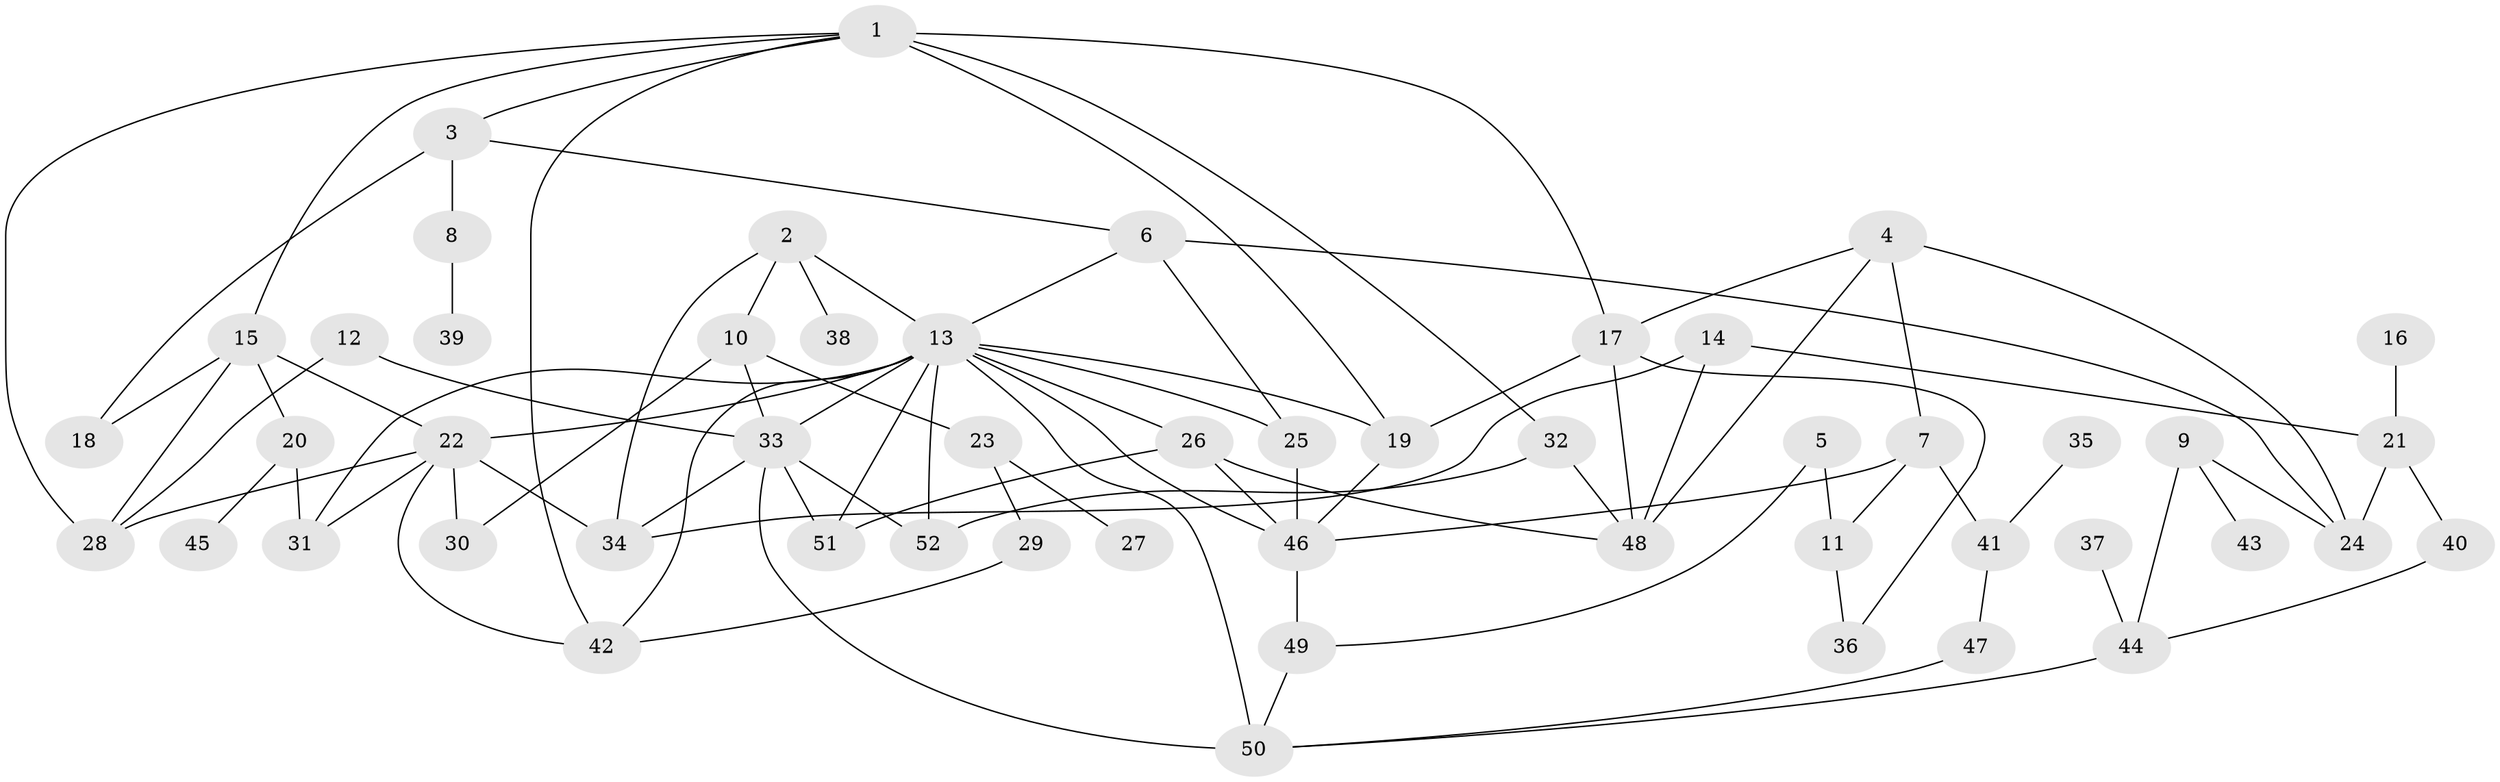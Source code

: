 // original degree distribution, {5: 0.11538461538461539, 6: 0.028846153846153848, 10: 0.009615384615384616, 3: 0.22115384615384615, 4: 0.11538461538461539, 1: 0.22115384615384615, 2: 0.28846153846153844}
// Generated by graph-tools (version 1.1) at 2025/01/03/09/25 03:01:10]
// undirected, 52 vertices, 89 edges
graph export_dot {
graph [start="1"]
  node [color=gray90,style=filled];
  1;
  2;
  3;
  4;
  5;
  6;
  7;
  8;
  9;
  10;
  11;
  12;
  13;
  14;
  15;
  16;
  17;
  18;
  19;
  20;
  21;
  22;
  23;
  24;
  25;
  26;
  27;
  28;
  29;
  30;
  31;
  32;
  33;
  34;
  35;
  36;
  37;
  38;
  39;
  40;
  41;
  42;
  43;
  44;
  45;
  46;
  47;
  48;
  49;
  50;
  51;
  52;
  1 -- 3 [weight=1.0];
  1 -- 15 [weight=1.0];
  1 -- 17 [weight=1.0];
  1 -- 19 [weight=2.0];
  1 -- 28 [weight=1.0];
  1 -- 32 [weight=1.0];
  1 -- 42 [weight=1.0];
  2 -- 10 [weight=1.0];
  2 -- 13 [weight=1.0];
  2 -- 34 [weight=1.0];
  2 -- 38 [weight=1.0];
  3 -- 6 [weight=1.0];
  3 -- 8 [weight=1.0];
  3 -- 18 [weight=1.0];
  4 -- 7 [weight=1.0];
  4 -- 17 [weight=1.0];
  4 -- 24 [weight=1.0];
  4 -- 48 [weight=1.0];
  5 -- 11 [weight=1.0];
  5 -- 49 [weight=1.0];
  6 -- 13 [weight=1.0];
  6 -- 24 [weight=1.0];
  6 -- 25 [weight=1.0];
  7 -- 11 [weight=2.0];
  7 -- 41 [weight=1.0];
  7 -- 46 [weight=1.0];
  8 -- 39 [weight=1.0];
  9 -- 24 [weight=1.0];
  9 -- 43 [weight=1.0];
  9 -- 44 [weight=1.0];
  10 -- 23 [weight=1.0];
  10 -- 30 [weight=1.0];
  10 -- 33 [weight=1.0];
  11 -- 36 [weight=1.0];
  12 -- 28 [weight=1.0];
  12 -- 33 [weight=1.0];
  13 -- 19 [weight=1.0];
  13 -- 22 [weight=1.0];
  13 -- 25 [weight=1.0];
  13 -- 26 [weight=1.0];
  13 -- 31 [weight=1.0];
  13 -- 33 [weight=1.0];
  13 -- 42 [weight=1.0];
  13 -- 46 [weight=1.0];
  13 -- 50 [weight=1.0];
  13 -- 51 [weight=1.0];
  13 -- 52 [weight=1.0];
  14 -- 21 [weight=1.0];
  14 -- 34 [weight=1.0];
  14 -- 48 [weight=1.0];
  15 -- 18 [weight=1.0];
  15 -- 20 [weight=1.0];
  15 -- 22 [weight=1.0];
  15 -- 28 [weight=1.0];
  16 -- 21 [weight=1.0];
  17 -- 19 [weight=1.0];
  17 -- 36 [weight=1.0];
  17 -- 48 [weight=1.0];
  19 -- 46 [weight=1.0];
  20 -- 31 [weight=1.0];
  20 -- 45 [weight=1.0];
  21 -- 24 [weight=1.0];
  21 -- 40 [weight=1.0];
  22 -- 28 [weight=1.0];
  22 -- 30 [weight=1.0];
  22 -- 31 [weight=1.0];
  22 -- 34 [weight=1.0];
  22 -- 42 [weight=1.0];
  23 -- 27 [weight=1.0];
  23 -- 29 [weight=1.0];
  25 -- 46 [weight=1.0];
  26 -- 46 [weight=1.0];
  26 -- 48 [weight=1.0];
  26 -- 51 [weight=1.0];
  29 -- 42 [weight=1.0];
  32 -- 48 [weight=1.0];
  32 -- 52 [weight=1.0];
  33 -- 34 [weight=1.0];
  33 -- 50 [weight=2.0];
  33 -- 51 [weight=1.0];
  33 -- 52 [weight=1.0];
  35 -- 41 [weight=1.0];
  37 -- 44 [weight=1.0];
  40 -- 44 [weight=1.0];
  41 -- 47 [weight=1.0];
  44 -- 50 [weight=1.0];
  46 -- 49 [weight=1.0];
  47 -- 50 [weight=1.0];
  49 -- 50 [weight=1.0];
}
